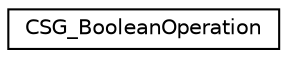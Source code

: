 digraph G
{
  edge [fontname="Helvetica",fontsize="10",labelfontname="Helvetica",labelfontsize="10"];
  node [fontname="Helvetica",fontsize="10",shape=record];
  rankdir=LR;
  Node1 [label="CSG_BooleanOperation",height=0.2,width=0.4,color="black", fillcolor="white", style="filled",URL="$d3/d7b/structCSG__BooleanOperation.html"];
}

